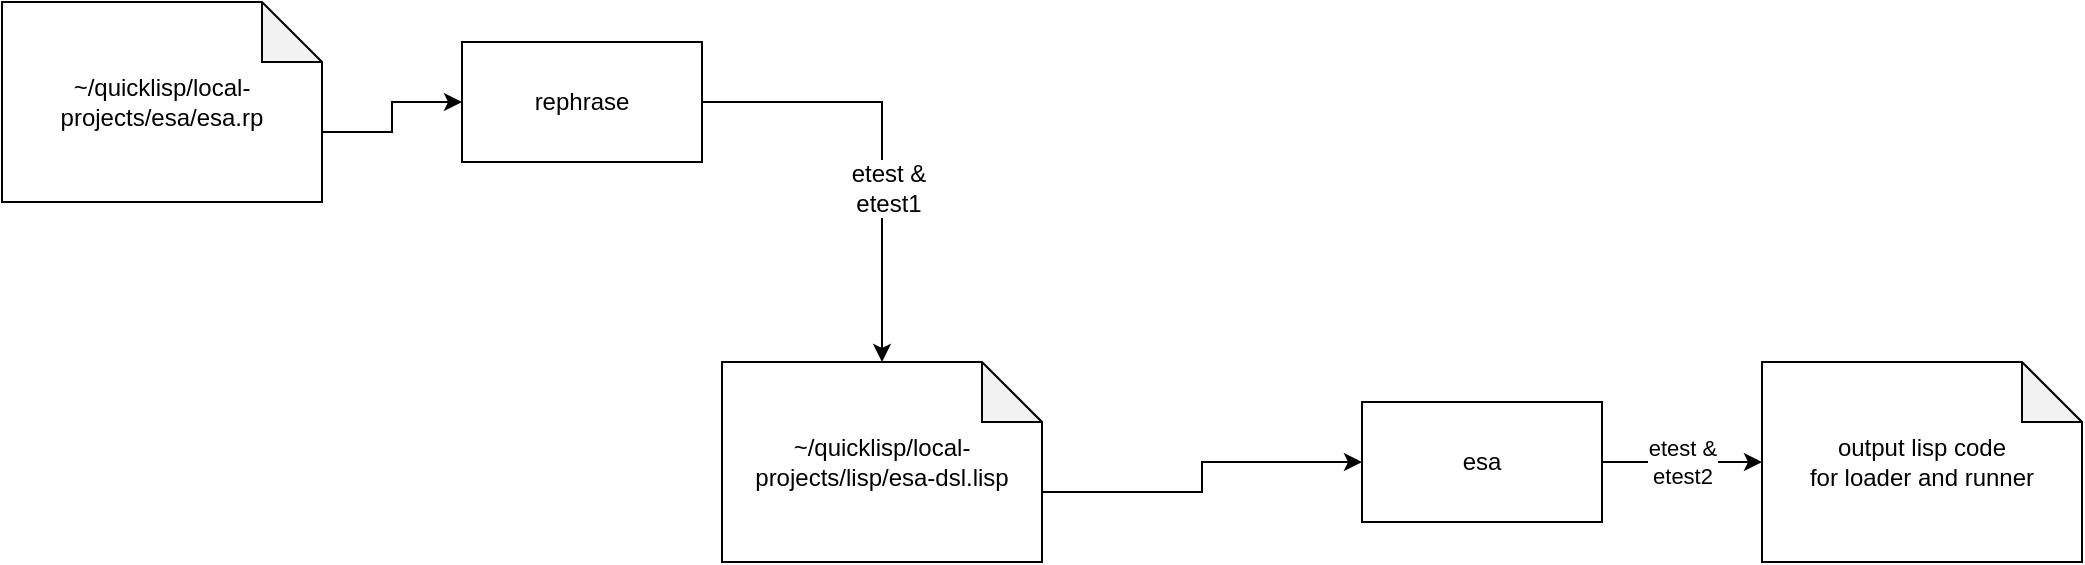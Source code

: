 <mxfile version="12.4.2" type="device" pages="1"><diagram id="ARhYGn0Xi3KF-ccJs8xG" name="Page-1"><mxGraphModel dx="1106" dy="795" grid="1" gridSize="10" guides="1" tooltips="1" connect="1" arrows="1" fold="1" page="1" pageScale="1" pageWidth="1100" pageHeight="850" math="0" shadow="0"><root><mxCell id="0"/><mxCell id="1" parent="0"/><mxCell id="-_JR77yIatKBloOyYiaq-17" style="edgeStyle=orthogonalEdgeStyle;rounded=0;orthogonalLoop=1;jettySize=auto;html=1;exitX=1;exitY=0.5;exitDx=0;exitDy=0;entryX=0.5;entryY=0;entryDx=0;entryDy=0;entryPerimeter=0;" edge="1" parent="1" source="-_JR77yIatKBloOyYiaq-1" target="-_JR77yIatKBloOyYiaq-7"><mxGeometry relative="1" as="geometry"/></mxCell><mxCell id="-_JR77yIatKBloOyYiaq-18" value="etest &amp;amp;&lt;br&gt;etest1" style="text;html=1;align=center;verticalAlign=middle;resizable=0;points=[];;labelBackgroundColor=#ffffff;" vertex="1" connectable="0" parent="-_JR77yIatKBloOyYiaq-17"><mxGeometry x="-0.182" y="-43" relative="1" as="geometry"><mxPoint x="46" y="43" as="offset"/></mxGeometry></mxCell><mxCell id="-_JR77yIatKBloOyYiaq-1" value="rephrase" style="rounded=0;whiteSpace=wrap;html=1;" vertex="1" parent="1"><mxGeometry x="280" y="80" width="120" height="60" as="geometry"/></mxCell><mxCell id="-_JR77yIatKBloOyYiaq-3" style="edgeStyle=orthogonalEdgeStyle;rounded=0;orthogonalLoop=1;jettySize=auto;html=1;exitX=0;exitY=0;exitDx=160;exitDy=65;exitPerimeter=0;entryX=0;entryY=0.5;entryDx=0;entryDy=0;" edge="1" parent="1" source="-_JR77yIatKBloOyYiaq-2" target="-_JR77yIatKBloOyYiaq-1"><mxGeometry relative="1" as="geometry"/></mxCell><mxCell id="-_JR77yIatKBloOyYiaq-2" value="~/quicklisp/local-projects/esa/esa.rp" style="shape=note;whiteSpace=wrap;html=1;backgroundOutline=1;darkOpacity=0.05;" vertex="1" parent="1"><mxGeometry x="50" y="60" width="160" height="100" as="geometry"/></mxCell><mxCell id="-_JR77yIatKBloOyYiaq-11" style="edgeStyle=orthogonalEdgeStyle;rounded=0;orthogonalLoop=1;jettySize=auto;html=1;exitX=0;exitY=0;exitDx=160;exitDy=65;exitPerimeter=0;entryX=0;entryY=0.5;entryDx=0;entryDy=0;" edge="1" parent="1" source="-_JR77yIatKBloOyYiaq-7" target="-_JR77yIatKBloOyYiaq-10"><mxGeometry relative="1" as="geometry"/></mxCell><mxCell id="-_JR77yIatKBloOyYiaq-7" value="~/quicklisp/local-projects/lisp/esa-dsl.lisp" style="shape=note;whiteSpace=wrap;html=1;backgroundOutline=1;darkOpacity=0.05;" vertex="1" parent="1"><mxGeometry x="410" y="240" width="160" height="100" as="geometry"/></mxCell><mxCell id="-_JR77yIatKBloOyYiaq-14" value="etest &amp;amp;&lt;br&gt;etest2" style="edgeStyle=orthogonalEdgeStyle;rounded=0;orthogonalLoop=1;jettySize=auto;html=1;exitX=1;exitY=0.5;exitDx=0;exitDy=0;entryX=0;entryY=0.5;entryDx=0;entryDy=0;entryPerimeter=0;" edge="1" parent="1" source="-_JR77yIatKBloOyYiaq-10" target="-_JR77yIatKBloOyYiaq-13"><mxGeometry relative="1" as="geometry"/></mxCell><mxCell id="-_JR77yIatKBloOyYiaq-10" value="esa" style="rounded=0;whiteSpace=wrap;html=1;" vertex="1" parent="1"><mxGeometry x="730" y="260" width="120" height="60" as="geometry"/></mxCell><mxCell id="-_JR77yIatKBloOyYiaq-13" value="output lisp code&lt;br&gt;for loader and runner" style="shape=note;whiteSpace=wrap;html=1;backgroundOutline=1;darkOpacity=0.05;" vertex="1" parent="1"><mxGeometry x="930" y="240" width="160" height="100" as="geometry"/></mxCell></root></mxGraphModel></diagram></mxfile>